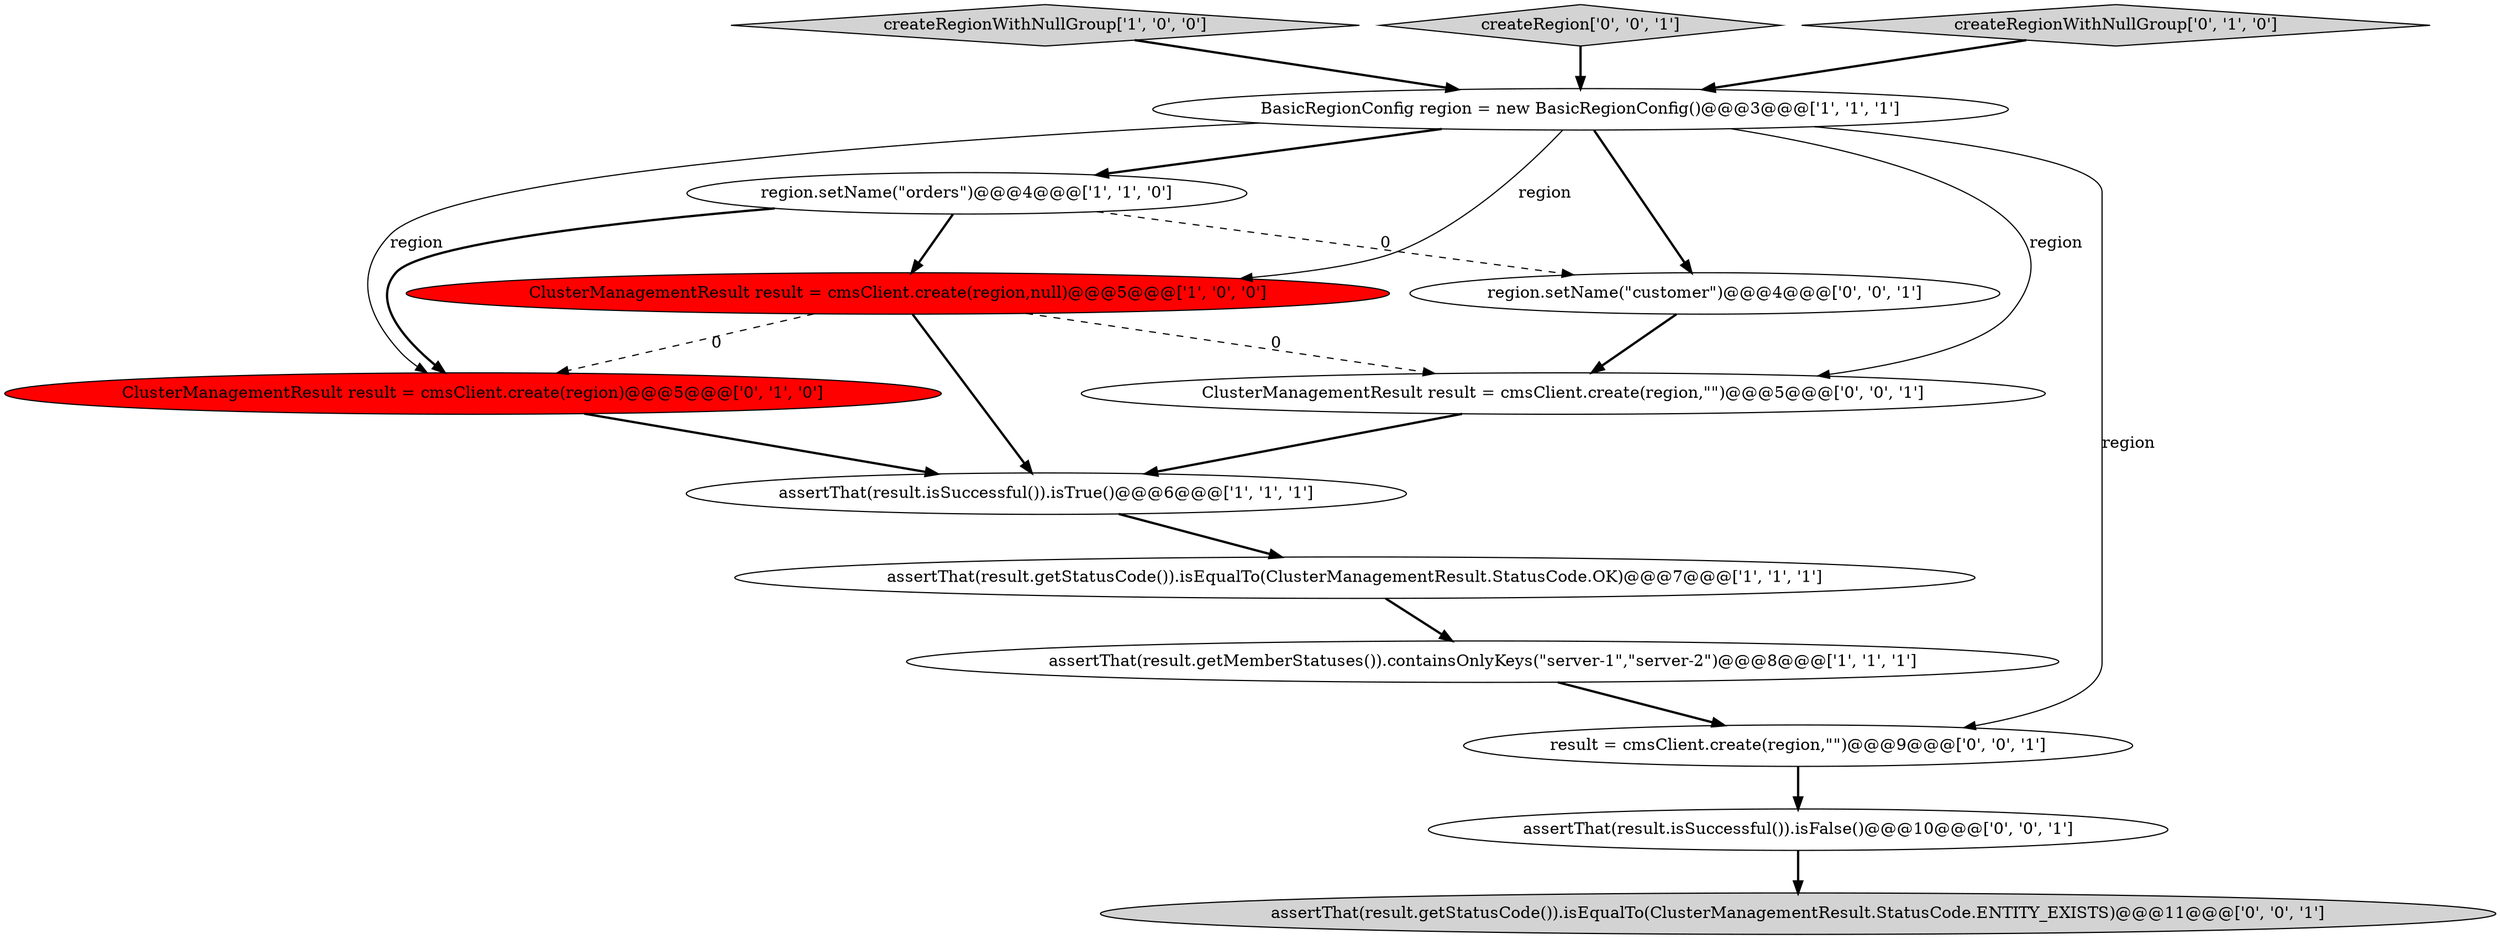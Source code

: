 digraph {
8 [style = filled, label = "ClusterManagementResult result = cmsClient.create(region)@@@5@@@['0', '1', '0']", fillcolor = red, shape = ellipse image = "AAA1AAABBB2BBB"];
0 [style = filled, label = "createRegionWithNullGroup['1', '0', '0']", fillcolor = lightgray, shape = diamond image = "AAA0AAABBB1BBB"];
10 [style = filled, label = "assertThat(result.getStatusCode()).isEqualTo(ClusterManagementResult.StatusCode.ENTITY_EXISTS)@@@11@@@['0', '0', '1']", fillcolor = lightgray, shape = ellipse image = "AAA0AAABBB3BBB"];
11 [style = filled, label = "ClusterManagementResult result = cmsClient.create(region,\"\")@@@5@@@['0', '0', '1']", fillcolor = white, shape = ellipse image = "AAA0AAABBB3BBB"];
12 [style = filled, label = "region.setName(\"customer\")@@@4@@@['0', '0', '1']", fillcolor = white, shape = ellipse image = "AAA0AAABBB3BBB"];
2 [style = filled, label = "ClusterManagementResult result = cmsClient.create(region,null)@@@5@@@['1', '0', '0']", fillcolor = red, shape = ellipse image = "AAA1AAABBB1BBB"];
13 [style = filled, label = "createRegion['0', '0', '1']", fillcolor = lightgray, shape = diamond image = "AAA0AAABBB3BBB"];
9 [style = filled, label = "assertThat(result.isSuccessful()).isFalse()@@@10@@@['0', '0', '1']", fillcolor = white, shape = ellipse image = "AAA0AAABBB3BBB"];
7 [style = filled, label = "createRegionWithNullGroup['0', '1', '0']", fillcolor = lightgray, shape = diamond image = "AAA0AAABBB2BBB"];
3 [style = filled, label = "assertThat(result.getMemberStatuses()).containsOnlyKeys(\"server-1\",\"server-2\")@@@8@@@['1', '1', '1']", fillcolor = white, shape = ellipse image = "AAA0AAABBB1BBB"];
1 [style = filled, label = "region.setName(\"orders\")@@@4@@@['1', '1', '0']", fillcolor = white, shape = ellipse image = "AAA0AAABBB1BBB"];
14 [style = filled, label = "result = cmsClient.create(region,\"\")@@@9@@@['0', '0', '1']", fillcolor = white, shape = ellipse image = "AAA0AAABBB3BBB"];
6 [style = filled, label = "assertThat(result.getStatusCode()).isEqualTo(ClusterManagementResult.StatusCode.OK)@@@7@@@['1', '1', '1']", fillcolor = white, shape = ellipse image = "AAA0AAABBB1BBB"];
5 [style = filled, label = "assertThat(result.isSuccessful()).isTrue()@@@6@@@['1', '1', '1']", fillcolor = white, shape = ellipse image = "AAA0AAABBB1BBB"];
4 [style = filled, label = "BasicRegionConfig region = new BasicRegionConfig()@@@3@@@['1', '1', '1']", fillcolor = white, shape = ellipse image = "AAA0AAABBB1BBB"];
6->3 [style = bold, label=""];
1->8 [style = bold, label=""];
3->14 [style = bold, label=""];
12->11 [style = bold, label=""];
4->14 [style = solid, label="region"];
7->4 [style = bold, label=""];
9->10 [style = bold, label=""];
2->8 [style = dashed, label="0"];
4->11 [style = solid, label="region"];
4->2 [style = solid, label="region"];
4->8 [style = solid, label="region"];
1->12 [style = dashed, label="0"];
11->5 [style = bold, label=""];
5->6 [style = bold, label=""];
8->5 [style = bold, label=""];
0->4 [style = bold, label=""];
4->12 [style = bold, label=""];
2->11 [style = dashed, label="0"];
14->9 [style = bold, label=""];
1->2 [style = bold, label=""];
4->1 [style = bold, label=""];
2->5 [style = bold, label=""];
13->4 [style = bold, label=""];
}
